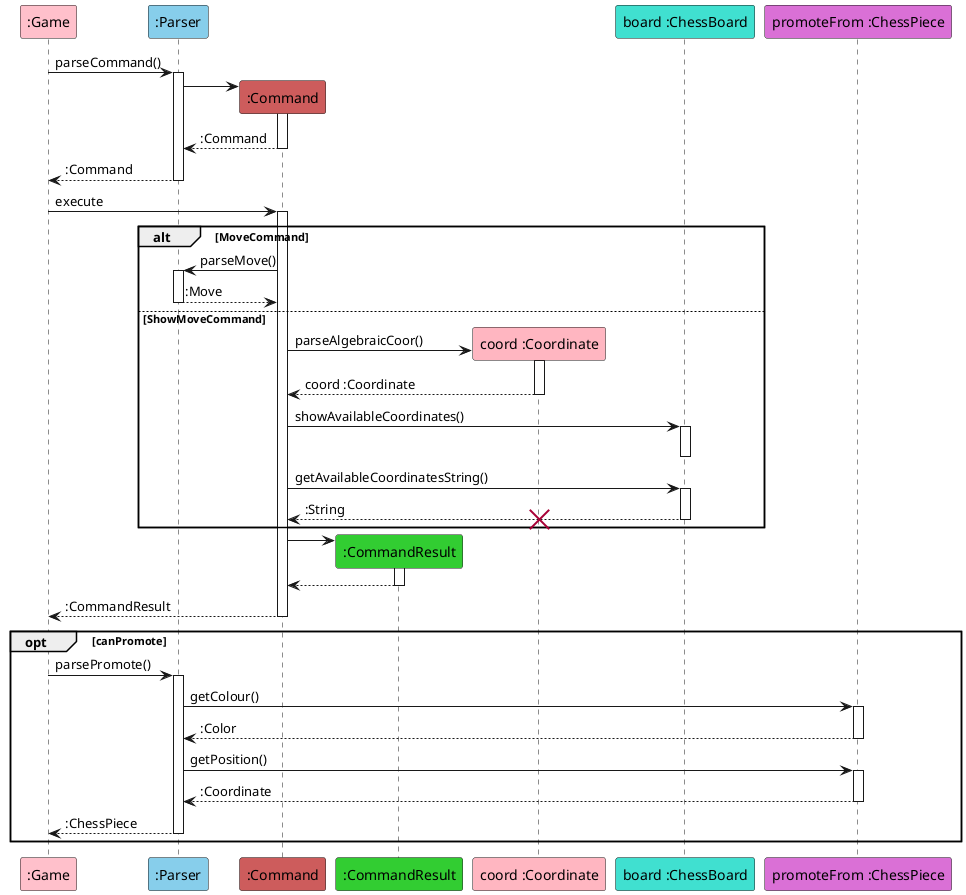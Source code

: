@startuml
'https://plantuml.com/sequence-diagram

participant ":Game" as Game #Pink
participant ":Parser" as Parser #SkyBlue
participant ":Command" as Command #IndianRed
participant ":CommandResult" as CommandResult #LimeGreen
participant "coord :Coordinate" as Coordinate #LightPink
participant "board :ChessBoard" as ChessBoard #Turquoise
participant "promoteFrom :ChessPiece" as ChessPiece #Orchid

Game -> Parser: parseCommand()
activate Parser
create Command
Parser -> Command ++
Command --> Parser --: :Command
Game <-- Parser --: :Command

Game -> Command ++: execute
alt MoveCommand
    Command -> Parser ++: parseMove()
    Parser --> Command --: :Move
else ShowMoveCommand
    create Coordinate
    Command -> Coordinate ++: parseAlgebraicCoor()
    Coordinate --> Command --: coord :Coordinate
    Command -> ChessBoard ++: showAvailableCoordinates()
    ChessBoard --
    Command -> ChessBoard ++: getAvailableCoordinatesString()
    ChessBoard --> Command --: :String
    destroy Coordinate
end
Command -> CommandResult**
activate CommandResult
CommandResult --> Command--
Game <-- Command --: :CommandResult

opt canPromote
Game -> Parser ++: parsePromote()
Parser -> ChessPiece ++: getColour()
ChessPiece --> Parser --: :Color
Parser -> ChessPiece ++: getPosition()
ChessPiece --> Parser --: :Coordinate
Game <-- Parser --: :ChessPiece
end


@enduml